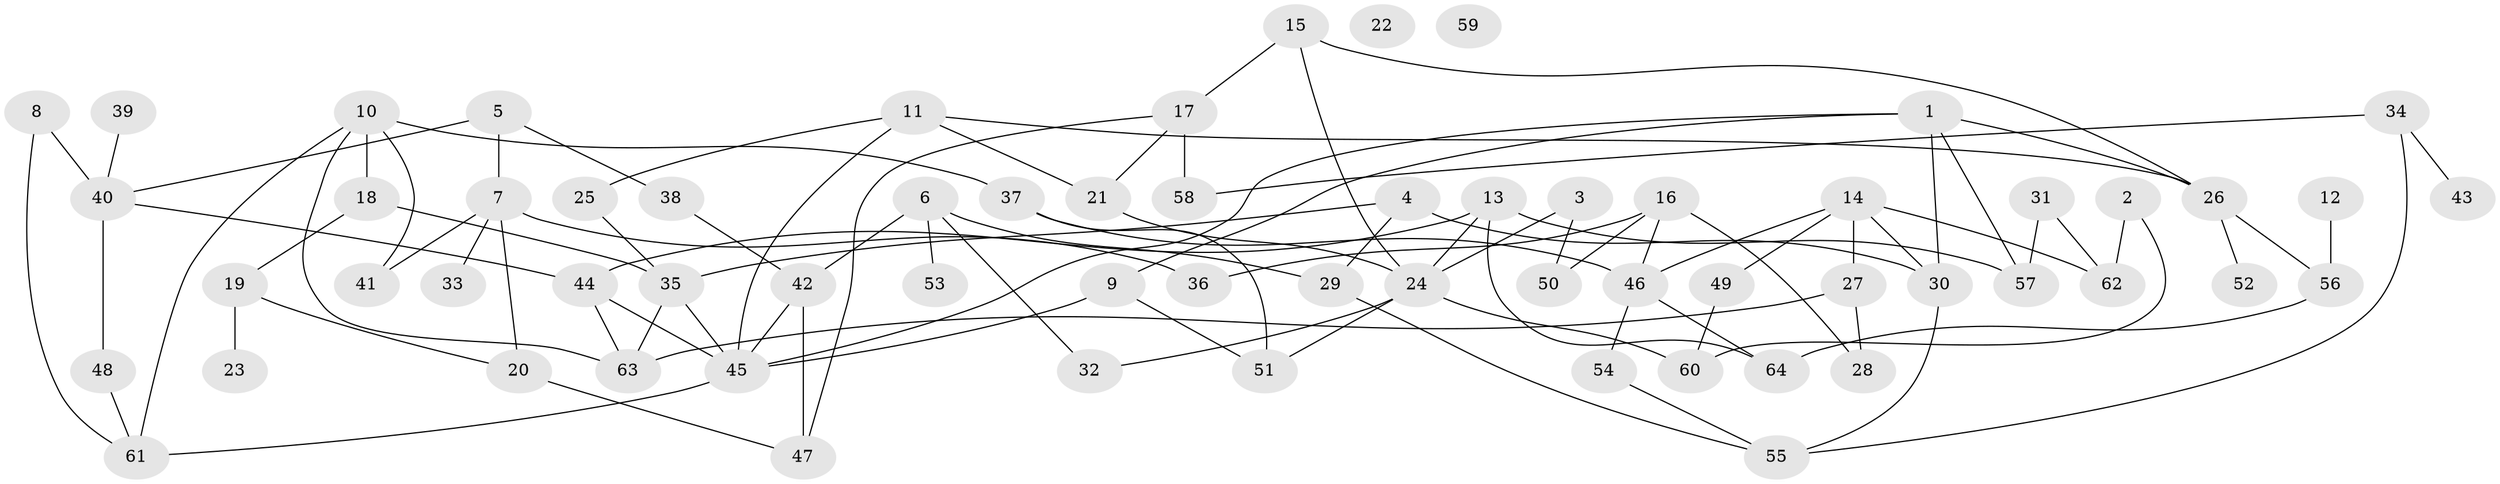 // Generated by graph-tools (version 1.1) at 2025/00/03/09/25 03:00:47]
// undirected, 64 vertices, 96 edges
graph export_dot {
graph [start="1"]
  node [color=gray90,style=filled];
  1;
  2;
  3;
  4;
  5;
  6;
  7;
  8;
  9;
  10;
  11;
  12;
  13;
  14;
  15;
  16;
  17;
  18;
  19;
  20;
  21;
  22;
  23;
  24;
  25;
  26;
  27;
  28;
  29;
  30;
  31;
  32;
  33;
  34;
  35;
  36;
  37;
  38;
  39;
  40;
  41;
  42;
  43;
  44;
  45;
  46;
  47;
  48;
  49;
  50;
  51;
  52;
  53;
  54;
  55;
  56;
  57;
  58;
  59;
  60;
  61;
  62;
  63;
  64;
  1 -- 9;
  1 -- 26;
  1 -- 30;
  1 -- 45;
  1 -- 57;
  2 -- 60;
  2 -- 62;
  3 -- 24;
  3 -- 50;
  4 -- 29;
  4 -- 30;
  4 -- 35;
  5 -- 7;
  5 -- 38;
  5 -- 40;
  6 -- 29;
  6 -- 32;
  6 -- 42;
  6 -- 53;
  7 -- 20;
  7 -- 33;
  7 -- 36;
  7 -- 41;
  8 -- 40;
  8 -- 61;
  9 -- 45;
  9 -- 51;
  10 -- 18;
  10 -- 37;
  10 -- 41;
  10 -- 61;
  10 -- 63;
  11 -- 21;
  11 -- 25;
  11 -- 26;
  11 -- 45;
  12 -- 56;
  13 -- 24;
  13 -- 44;
  13 -- 57;
  13 -- 64;
  14 -- 27;
  14 -- 30;
  14 -- 46;
  14 -- 49;
  14 -- 62;
  15 -- 17;
  15 -- 24;
  15 -- 26;
  16 -- 28;
  16 -- 36;
  16 -- 46;
  16 -- 50;
  17 -- 21;
  17 -- 47;
  17 -- 58;
  18 -- 19;
  18 -- 35;
  19 -- 20;
  19 -- 23;
  20 -- 47;
  21 -- 24;
  24 -- 32;
  24 -- 51;
  24 -- 60;
  25 -- 35;
  26 -- 52;
  26 -- 56;
  27 -- 28;
  27 -- 63;
  29 -- 55;
  30 -- 55;
  31 -- 57;
  31 -- 62;
  34 -- 43;
  34 -- 55;
  34 -- 58;
  35 -- 45;
  35 -- 63;
  37 -- 46;
  37 -- 51;
  38 -- 42;
  39 -- 40;
  40 -- 44;
  40 -- 48;
  42 -- 45;
  42 -- 47;
  44 -- 45;
  44 -- 63;
  45 -- 61;
  46 -- 54;
  46 -- 64;
  48 -- 61;
  49 -- 60;
  54 -- 55;
  56 -- 64;
}
